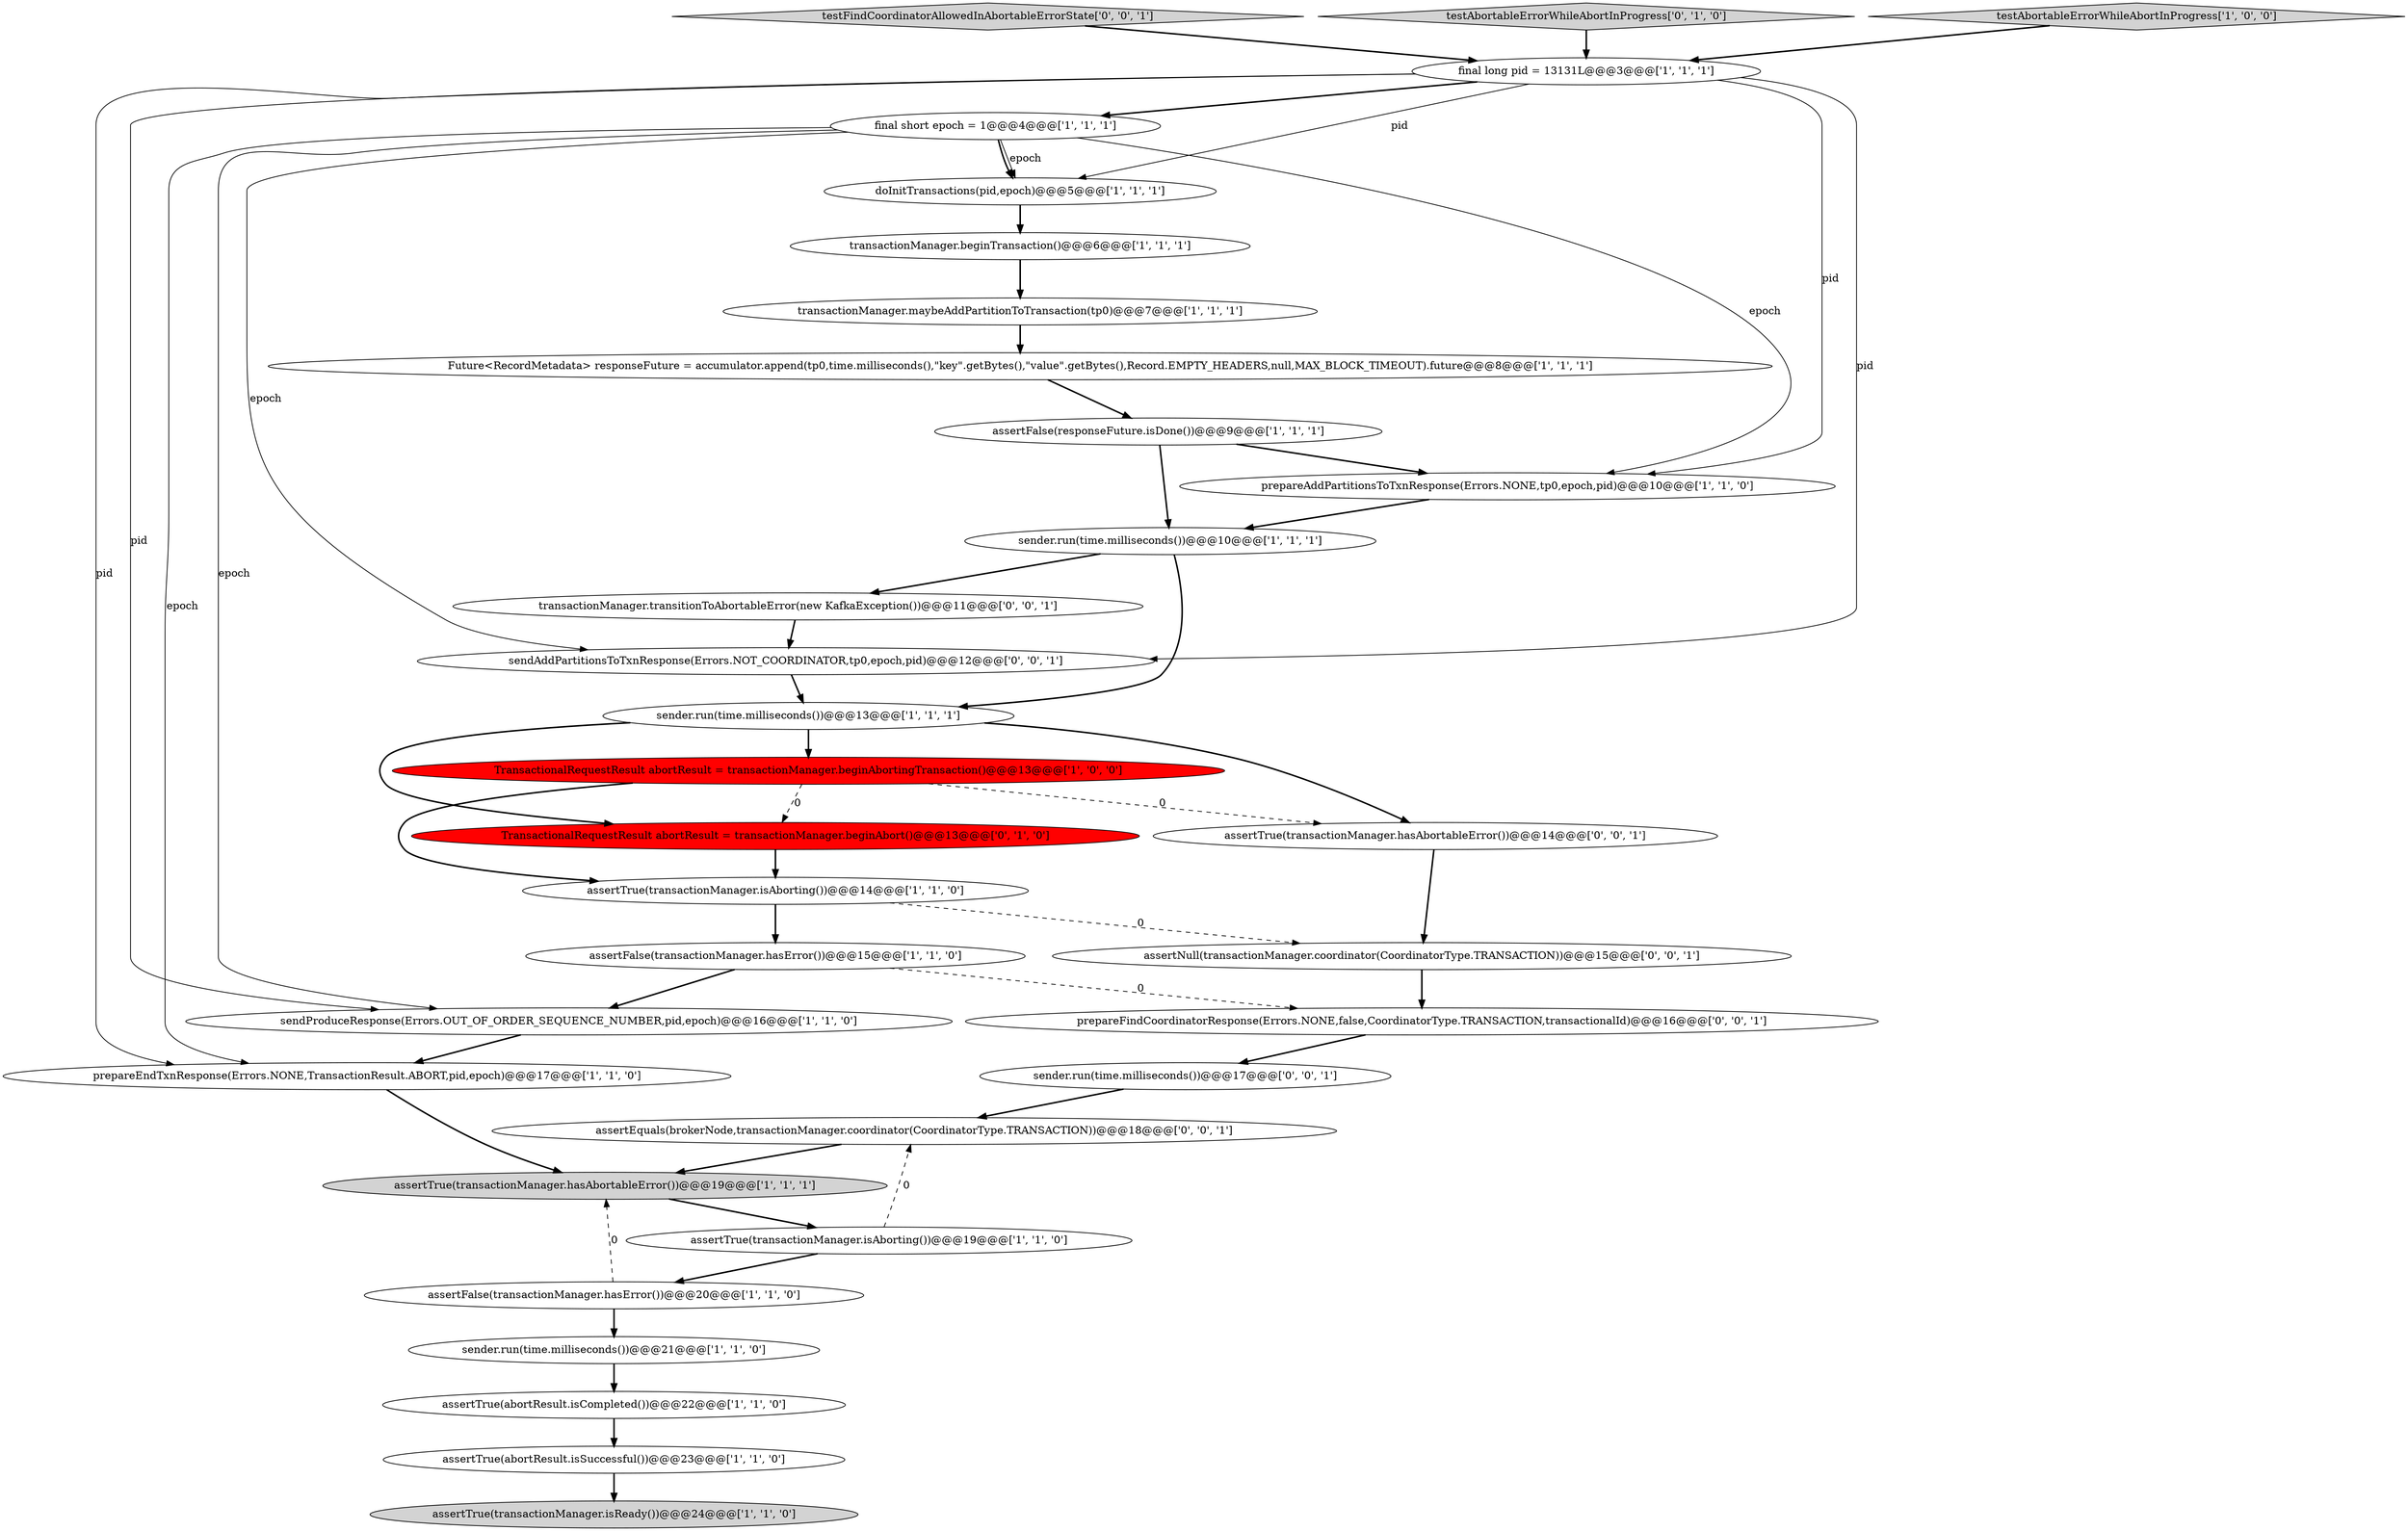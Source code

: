 digraph {
31 [style = filled, label = "sendAddPartitionsToTxnResponse(Errors.NOT_COORDINATOR,tp0,epoch,pid)@@@12@@@['0', '0', '1']", fillcolor = white, shape = ellipse image = "AAA0AAABBB3BBB"];
10 [style = filled, label = "final short epoch = 1@@@4@@@['1', '1', '1']", fillcolor = white, shape = ellipse image = "AAA0AAABBB1BBB"];
26 [style = filled, label = "assertTrue(transactionManager.hasAbortableError())@@@14@@@['0', '0', '1']", fillcolor = white, shape = ellipse image = "AAA0AAABBB3BBB"];
13 [style = filled, label = "assertTrue(abortResult.isSuccessful())@@@23@@@['1', '1', '0']", fillcolor = white, shape = ellipse image = "AAA0AAABBB1BBB"];
15 [style = filled, label = "final long pid = 13131L@@@3@@@['1', '1', '1']", fillcolor = white, shape = ellipse image = "AAA0AAABBB1BBB"];
19 [style = filled, label = "sender.run(time.milliseconds())@@@21@@@['1', '1', '0']", fillcolor = white, shape = ellipse image = "AAA0AAABBB1BBB"];
2 [style = filled, label = "assertFalse(responseFuture.isDone())@@@9@@@['1', '1', '1']", fillcolor = white, shape = ellipse image = "AAA0AAABBB1BBB"];
21 [style = filled, label = "prepareEndTxnResponse(Errors.NONE,TransactionResult.ABORT,pid,epoch)@@@17@@@['1', '1', '0']", fillcolor = white, shape = ellipse image = "AAA0AAABBB1BBB"];
29 [style = filled, label = "testFindCoordinatorAllowedInAbortableErrorState['0', '0', '1']", fillcolor = lightgray, shape = diamond image = "AAA0AAABBB3BBB"];
18 [style = filled, label = "transactionManager.beginTransaction()@@@6@@@['1', '1', '1']", fillcolor = white, shape = ellipse image = "AAA0AAABBB1BBB"];
28 [style = filled, label = "assertEquals(brokerNode,transactionManager.coordinator(CoordinatorType.TRANSACTION))@@@18@@@['0', '0', '1']", fillcolor = white, shape = ellipse image = "AAA0AAABBB3BBB"];
23 [style = filled, label = "testAbortableErrorWhileAbortInProgress['0', '1', '0']", fillcolor = lightgray, shape = diamond image = "AAA0AAABBB2BBB"];
25 [style = filled, label = "transactionManager.transitionToAbortableError(new KafkaException())@@@11@@@['0', '0', '1']", fillcolor = white, shape = ellipse image = "AAA0AAABBB3BBB"];
12 [style = filled, label = "assertTrue(transactionManager.hasAbortableError())@@@19@@@['1', '1', '1']", fillcolor = lightgray, shape = ellipse image = "AAA0AAABBB1BBB"];
3 [style = filled, label = "sender.run(time.milliseconds())@@@10@@@['1', '1', '1']", fillcolor = white, shape = ellipse image = "AAA0AAABBB1BBB"];
20 [style = filled, label = "assertFalse(transactionManager.hasError())@@@20@@@['1', '1', '0']", fillcolor = white, shape = ellipse image = "AAA0AAABBB1BBB"];
9 [style = filled, label = "assertTrue(transactionManager.isReady())@@@24@@@['1', '1', '0']", fillcolor = lightgray, shape = ellipse image = "AAA0AAABBB1BBB"];
4 [style = filled, label = "sender.run(time.milliseconds())@@@13@@@['1', '1', '1']", fillcolor = white, shape = ellipse image = "AAA0AAABBB1BBB"];
8 [style = filled, label = "assertTrue(transactionManager.isAborting())@@@14@@@['1', '1', '0']", fillcolor = white, shape = ellipse image = "AAA0AAABBB1BBB"];
24 [style = filled, label = "TransactionalRequestResult abortResult = transactionManager.beginAbort()@@@13@@@['0', '1', '0']", fillcolor = red, shape = ellipse image = "AAA1AAABBB2BBB"];
1 [style = filled, label = "assertTrue(abortResult.isCompleted())@@@22@@@['1', '1', '0']", fillcolor = white, shape = ellipse image = "AAA0AAABBB1BBB"];
32 [style = filled, label = "sender.run(time.milliseconds())@@@17@@@['0', '0', '1']", fillcolor = white, shape = ellipse image = "AAA0AAABBB3BBB"];
30 [style = filled, label = "assertNull(transactionManager.coordinator(CoordinatorType.TRANSACTION))@@@15@@@['0', '0', '1']", fillcolor = white, shape = ellipse image = "AAA0AAABBB3BBB"];
27 [style = filled, label = "prepareFindCoordinatorResponse(Errors.NONE,false,CoordinatorType.TRANSACTION,transactionalId)@@@16@@@['0', '0', '1']", fillcolor = white, shape = ellipse image = "AAA0AAABBB3BBB"];
11 [style = filled, label = "Future<RecordMetadata> responseFuture = accumulator.append(tp0,time.milliseconds(),\"key\".getBytes(),\"value\".getBytes(),Record.EMPTY_HEADERS,null,MAX_BLOCK_TIMEOUT).future@@@8@@@['1', '1', '1']", fillcolor = white, shape = ellipse image = "AAA0AAABBB1BBB"];
17 [style = filled, label = "assertFalse(transactionManager.hasError())@@@15@@@['1', '1', '0']", fillcolor = white, shape = ellipse image = "AAA0AAABBB1BBB"];
14 [style = filled, label = "assertTrue(transactionManager.isAborting())@@@19@@@['1', '1', '0']", fillcolor = white, shape = ellipse image = "AAA0AAABBB1BBB"];
6 [style = filled, label = "TransactionalRequestResult abortResult = transactionManager.beginAbortingTransaction()@@@13@@@['1', '0', '0']", fillcolor = red, shape = ellipse image = "AAA1AAABBB1BBB"];
22 [style = filled, label = "doInitTransactions(pid,epoch)@@@5@@@['1', '1', '1']", fillcolor = white, shape = ellipse image = "AAA0AAABBB1BBB"];
16 [style = filled, label = "sendProduceResponse(Errors.OUT_OF_ORDER_SEQUENCE_NUMBER,pid,epoch)@@@16@@@['1', '1', '0']", fillcolor = white, shape = ellipse image = "AAA0AAABBB1BBB"];
7 [style = filled, label = "testAbortableErrorWhileAbortInProgress['1', '0', '0']", fillcolor = lightgray, shape = diamond image = "AAA0AAABBB1BBB"];
0 [style = filled, label = "transactionManager.maybeAddPartitionToTransaction(tp0)@@@7@@@['1', '1', '1']", fillcolor = white, shape = ellipse image = "AAA0AAABBB1BBB"];
5 [style = filled, label = "prepareAddPartitionsToTxnResponse(Errors.NONE,tp0,epoch,pid)@@@10@@@['1', '1', '0']", fillcolor = white, shape = ellipse image = "AAA0AAABBB1BBB"];
10->22 [style = bold, label=""];
5->3 [style = bold, label=""];
15->21 [style = solid, label="pid"];
29->15 [style = bold, label=""];
15->10 [style = bold, label=""];
27->32 [style = bold, label=""];
4->24 [style = bold, label=""];
14->28 [style = dashed, label="0"];
4->6 [style = bold, label=""];
3->25 [style = bold, label=""];
2->3 [style = bold, label=""];
30->27 [style = bold, label=""];
23->15 [style = bold, label=""];
4->26 [style = bold, label=""];
0->11 [style = bold, label=""];
31->4 [style = bold, label=""];
28->12 [style = bold, label=""];
3->4 [style = bold, label=""];
1->13 [style = bold, label=""];
15->31 [style = solid, label="pid"];
11->2 [style = bold, label=""];
25->31 [style = bold, label=""];
21->12 [style = bold, label=""];
26->30 [style = bold, label=""];
8->17 [style = bold, label=""];
10->21 [style = solid, label="epoch"];
19->1 [style = bold, label=""];
22->18 [style = bold, label=""];
15->16 [style = solid, label="pid"];
10->22 [style = solid, label="epoch"];
16->21 [style = bold, label=""];
10->5 [style = solid, label="epoch"];
6->24 [style = dashed, label="0"];
6->26 [style = dashed, label="0"];
6->8 [style = bold, label=""];
12->14 [style = bold, label=""];
7->15 [style = bold, label=""];
15->22 [style = solid, label="pid"];
8->30 [style = dashed, label="0"];
13->9 [style = bold, label=""];
20->12 [style = dashed, label="0"];
24->8 [style = bold, label=""];
20->19 [style = bold, label=""];
10->31 [style = solid, label="epoch"];
32->28 [style = bold, label=""];
10->16 [style = solid, label="epoch"];
18->0 [style = bold, label=""];
17->16 [style = bold, label=""];
14->20 [style = bold, label=""];
2->5 [style = bold, label=""];
15->5 [style = solid, label="pid"];
17->27 [style = dashed, label="0"];
}

